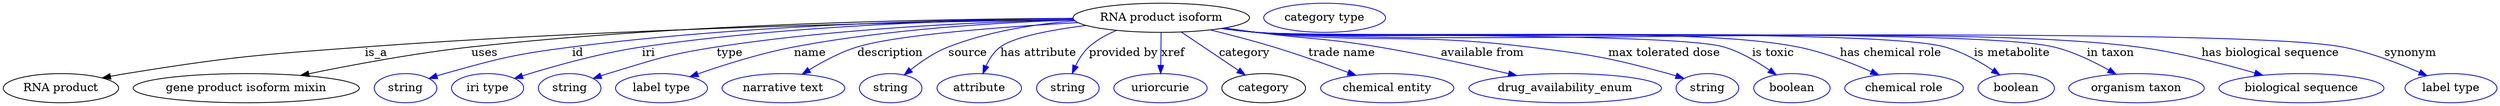 digraph {
	graph [bb="0,0,3062.4,123"];
	node [label="\N"];
	"RNA product isoform"	[height=0.5,
		label="RNA product isoform",
		pos="1421.8,105",
		width=3.015];
	"RNA product"	[height=0.5,
		pos="70.844,18",
		width=1.9679];
	"RNA product isoform" -> "RNA product"	[label=is_a,
		lp="457.84,61.5",
		pos="e,121.92,30.626 1313.9,102.83 1133.5,100.27 759.42,92.384 443.84,69 313.16,59.316 280.2,56.978 150.84,36 144.68,35.001 138.28,33.843 \
131.89,32.611"];
	"gene product isoform mixin"	[height=0.5,
		pos="298.84,18",
		width=3.8635];
	"RNA product isoform" -> "gene product isoform mixin"	[label=uses,
		lp="591.34,61.5",
		pos="e,365.95,33.836 1313.2,104.29 1151.7,103.64 838.88,98.23 574.84,69 507.18,61.509 431.11,47.289 375.99,35.923"];
	id	[color=blue,
		height=0.5,
		label=string,
		pos="493.84,18",
		width=1.0652];
	"RNA product isoform" -> id	[color=blue,
		label=id,
		lp="705.84,61.5",
		pos="e,522.84,29.966 1313.3,104.1 1171.4,103.01 915.57,96.843 698.84,69 628.12,59.914 610.49,55.278 541.84,36 538.74,35.128 535.54,34.158 \
532.34,33.138",
		style=solid];
	iri	[color=blue,
		height=0.5,
		label="iri type",
		pos="594.84,18",
		width=1.2277];
	"RNA product isoform" -> iri	[color=blue,
		label=iri,
		lp="792.84,61.5",
		pos="e,628.01,30.13 1313.3,104.07 1186.1,102.75 969.06,96.176 784.84,69 733.42,61.414 675.9,45.143 637.76,33.215",
		style=solid];
	type	[color=blue,
		height=0.5,
		label=string,
		pos="695.84,18",
		width=1.0652];
	"RNA product isoform" -> type	[color=blue,
		label=type,
		lp="892.84,61.5",
		pos="e,724.77,30.003 1313.9,102.7 1203.6,100.05 1027.4,92.18 876.84,69 816.22,59.665 801.54,53.789 742.84,36 740.08,35.162 737.24,34.255 \
734.39,33.311",
		style=solid];
	name	[color=blue,
		height=0.5,
		label="label type",
		pos="808.84,18",
		width=1.5707];
	"RNA product isoform" -> name	[color=blue,
		label=name,
		lp="991.84,61.5",
		pos="e,843.89,32.211 1314.1,102.26 1222.4,99.2 1087.5,90.962 971.84,69 930.99,61.244 885.9,46.946 853.51,35.62",
		style=solid];
	description	[color=blue,
		height=0.5,
		label="narrative text",
		pos="958.84,18",
		width=2.0943];
	"RNA product isoform" -> description	[color=blue,
		label=description,
		lp="1089.3,61.5",
		pos="e,981.7,35.206 1319.1,99.097 1226.4,93.815 1097.5,84.081 1048.8,69 1028.2,62.62 1007.1,51.147 990.44,40.799",
		style=solid];
	source	[color=blue,
		height=0.5,
		label=string,
		pos="1090.8,18",
		width=1.0652];
	"RNA product isoform" -> source	[color=blue,
		label=source,
		lp="1183.8,61.5",
		pos="e,1107,34.325 1314.9,101.6 1266.2,97.543 1208.6,88.487 1159.8,69 1143.4,62.429 1127.2,51.063 1114.7,40.827",
		style=solid];
	"has attribute"	[color=blue,
		height=0.5,
		label=attribute,
		pos="1198.8,18",
		width=1.4443];
	"RNA product isoform" -> "has attribute"	[color=blue,
		label="has attribute",
		lp="1270.8,61.5",
		pos="e,1203,35.971 1329.1,95.637 1286.1,90.175 1240.8,81.656 1223.8,69 1216,63.181 1210.5,54.25 1206.7,45.537",
		style=solid];
	"provided by"	[color=blue,
		height=0.5,
		label=string,
		pos="1306.8,18",
		width=1.0652];
	"RNA product isoform" -> "provided by"	[color=blue,
		label="provided by",
		lp="1375.3,61.5",
		pos="e,1312.3,36.267 1366.6,89.335 1354.5,84.299 1342.5,77.665 1332.8,69 1325.8,62.627 1320.3,53.869 1316.3,45.463",
		style=solid];
	xref	[color=blue,
		height=0.5,
		label=uriorcurie,
		pos="1420.8,18",
		width=1.5887];
	"RNA product isoform" -> xref	[color=blue,
		label=xref,
		lp="1436.3,61.5",
		pos="e,1421,36.175 1421.6,86.799 1421.5,75.163 1421.3,59.548 1421.2,46.237",
		style=solid];
	category	[height=0.5,
		pos="1547.8,18",
		width=1.4263];
	"RNA product isoform" -> category	[color=blue,
		label=category,
		lp="1524.3,61.5",
		pos="e,1525,34.404 1446.4,87.409 1466.5,73.906 1494.8,54.76 1516.5,40.156",
		style=solid];
	"trade name"	[color=blue,
		height=0.5,
		label="chemical entity",
		pos="1698.8,18",
		width=2.2748];
	"RNA product isoform" -> "trade name"	[color=blue,
		label="trade name",
		lp="1643.8,61.5",
		pos="e,1660.5,33.913 1482.3,90.01 1506.6,84.05 1534.7,76.7 1559.8,69 1590.5,59.613 1624.4,47.457 1651.1,37.481",
		style=solid];
	"available from"	[color=blue,
		height=0.5,
		label=drug_availability_enum,
		pos="1916.8,18",
		width=3.2858];
	"RNA product isoform" -> "available from"	[color=blue,
		label="available from",
		lp="1816.3,61.5",
		pos="e,1857.6,33.632 1499.8,92.391 1512.9,90.533 1526.2,88.673 1538.8,87 1605.4,78.172 1622.6,80.205 1688.8,69 1742.5,59.916 1802.6,46.597 \
1847.7,35.989",
		style=solid];
	"max tolerated dose"	[color=blue,
		height=0.5,
		label=string,
		pos="2091.8,18",
		width=1.0652];
	"RNA product isoform" -> "max tolerated dose"	[color=blue,
		label="max tolerated dose",
		lp="2039.8,61.5",
		pos="e,2063.1,29.962 1497.2,92.023 1511.1,90.12 1525.4,88.341 1538.8,87 1686.3,72.329 1724.7,87.005 1871.8,69 1949.1,59.544 1968.7,56.384 \
2043.8,36 2047,35.143 2050.2,34.179 2053.5,33.157",
		style=solid];
	"is toxic"	[color=blue,
		height=0.5,
		label=boolean,
		pos="2194.8,18",
		width=1.2999];
	"RNA product isoform" -> "is toxic"	[color=blue,
		label="is toxic",
		lp="2172.8,61.5",
		pos="e,2175.7,34.67 1496.3,91.899 1510.4,89.971 1525,88.215 1538.8,87 1602.4,81.404 2051.7,87.213 2112.8,69 2132.5,63.152 2152.2,51.397 \
2167.3,40.754",
		style=solid];
	"has chemical role"	[color=blue,
		height=0.5,
		label="chemical role",
		pos="2332.8,18",
		width=2.022];
	"RNA product isoform" -> "has chemical role"	[color=blue,
		label="has chemical role",
		lp="2317.3,61.5",
		pos="e,2302,34.325 1496.3,91.851 1510.4,89.928 1525,88.186 1538.8,87 1685.9,74.366 2058.1,97.911 2202.8,69 2234.1,62.763 2267.6,49.714 \
2292.7,38.51",
		style=solid];
	"is metabolite"	[color=blue,
		height=0.5,
		label=boolean,
		pos="2470.8,18",
		width=1.2999];
	"RNA product isoform" -> "is metabolite"	[color=blue,
		label="is metabolite",
		lp="2466.8,61.5",
		pos="e,2450.7,34.497 1496,91.829 1510.2,89.895 1524.9,88.154 1538.8,87 1632.4,79.234 2293.4,94.181 2383.8,69 2404.8,63.167 2426,51.127 \
2442.2,40.324",
		style=solid];
	"in taxon"	[color=blue,
		height=0.5,
		label="organism taxon",
		pos="2618.8,18",
		width=2.3109];
	"RNA product isoform" -> "in taxon"	[color=blue,
		label="in taxon",
		lp="2587.8,61.5",
		pos="e,2593.9,35.26 1496,91.796 1510.2,89.865 1524.9,88.134 1538.8,87 1647.3,78.161 2412.1,94.759 2517.8,69 2541.5,63.228 2566.1,51.228 \
2585.1,40.431",
		style=solid];
	"has biological sequence"	[color=blue,
		height=0.5,
		label="biological sequence",
		pos="2821.8,18",
		width=2.8164];
	"RNA product isoform" -> "has biological sequence"	[color=blue,
		label="has biological sequence",
		lp="2784.3,61.5",
		pos="e,2774.5,34.016 1496,91.776 1510.2,89.847 1524.9,88.122 1538.8,87 1778.5,67.672 2382.4,100.23 2620.8,69 2670.1,62.543 2724.8,48.473 \
2764.7,36.898",
		style=solid];
	synonym	[color=blue,
		height=0.5,
		label="label type",
		pos="3005.8,18",
		width=1.5707];
	"RNA product isoform" -> synonym	[color=blue,
		label=synonym,
		lp="2956.8,61.5",
		pos="e,2976.3,33.489 1495.6,91.783 1509.9,89.84 1524.8,88.108 1538.8,87 1686.6,75.318 2727.2,96.492 2872.8,69 2905.8,62.786 2941.2,49.092 \
2967.2,37.603",
		style=solid];
	"named thing_category"	[color=blue,
		height=0.5,
		label="category type",
		pos="1622.8,105",
		width=2.0762];
}
